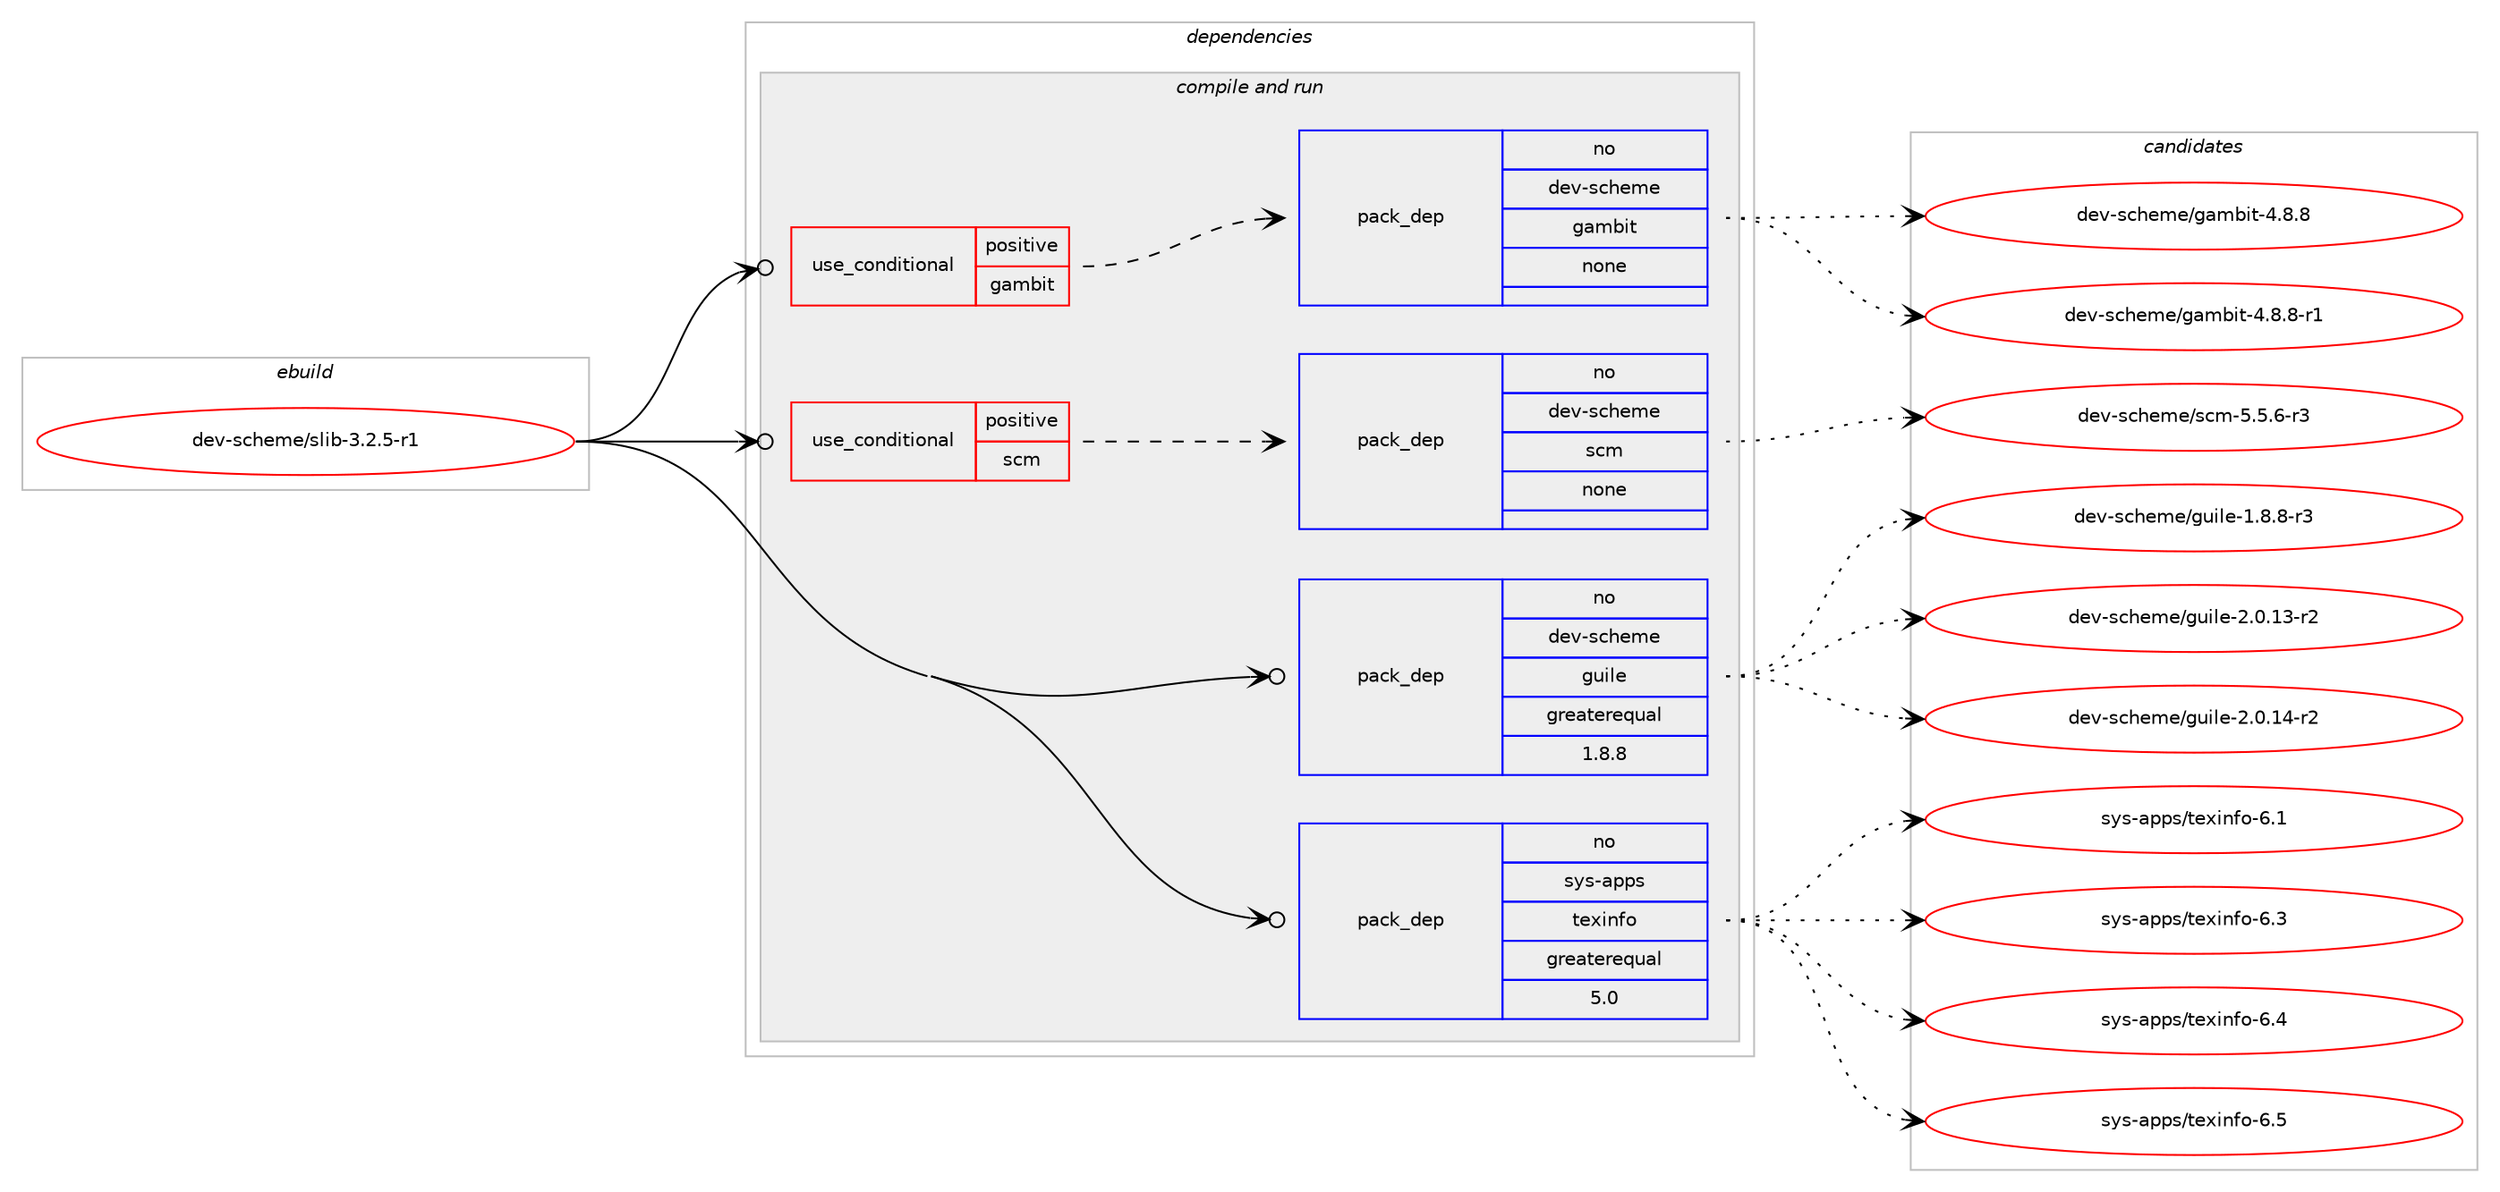 digraph prolog {

# *************
# Graph options
# *************

newrank=true;
concentrate=true;
compound=true;
graph [rankdir=LR,fontname=Helvetica,fontsize=10,ranksep=1.5];#, ranksep=2.5, nodesep=0.2];
edge  [arrowhead=vee];
node  [fontname=Helvetica,fontsize=10];

# **********
# The ebuild
# **********

subgraph cluster_leftcol {
color=gray;
rank=same;
label=<<i>ebuild</i>>;
id [label="dev-scheme/slib-3.2.5-r1", color=red, width=4, href="../dev-scheme/slib-3.2.5-r1.svg"];
}

# ****************
# The dependencies
# ****************

subgraph cluster_midcol {
color=gray;
label=<<i>dependencies</i>>;
subgraph cluster_compile {
fillcolor="#eeeeee";
style=filled;
label=<<i>compile</i>>;
}
subgraph cluster_compileandrun {
fillcolor="#eeeeee";
style=filled;
label=<<i>compile and run</i>>;
subgraph cond77059 {
dependency279064 [label=<<TABLE BORDER="0" CELLBORDER="1" CELLSPACING="0" CELLPADDING="4"><TR><TD ROWSPAN="3" CELLPADDING="10">use_conditional</TD></TR><TR><TD>positive</TD></TR><TR><TD>gambit</TD></TR></TABLE>>, shape=none, color=red];
subgraph pack197859 {
dependency279065 [label=<<TABLE BORDER="0" CELLBORDER="1" CELLSPACING="0" CELLPADDING="4" WIDTH="220"><TR><TD ROWSPAN="6" CELLPADDING="30">pack_dep</TD></TR><TR><TD WIDTH="110">no</TD></TR><TR><TD>dev-scheme</TD></TR><TR><TD>gambit</TD></TR><TR><TD>none</TD></TR><TR><TD></TD></TR></TABLE>>, shape=none, color=blue];
}
dependency279064:e -> dependency279065:w [weight=20,style="dashed",arrowhead="vee"];
}
id:e -> dependency279064:w [weight=20,style="solid",arrowhead="odotvee"];
subgraph cond77060 {
dependency279066 [label=<<TABLE BORDER="0" CELLBORDER="1" CELLSPACING="0" CELLPADDING="4"><TR><TD ROWSPAN="3" CELLPADDING="10">use_conditional</TD></TR><TR><TD>positive</TD></TR><TR><TD>scm</TD></TR></TABLE>>, shape=none, color=red];
subgraph pack197860 {
dependency279067 [label=<<TABLE BORDER="0" CELLBORDER="1" CELLSPACING="0" CELLPADDING="4" WIDTH="220"><TR><TD ROWSPAN="6" CELLPADDING="30">pack_dep</TD></TR><TR><TD WIDTH="110">no</TD></TR><TR><TD>dev-scheme</TD></TR><TR><TD>scm</TD></TR><TR><TD>none</TD></TR><TR><TD></TD></TR></TABLE>>, shape=none, color=blue];
}
dependency279066:e -> dependency279067:w [weight=20,style="dashed",arrowhead="vee"];
}
id:e -> dependency279066:w [weight=20,style="solid",arrowhead="odotvee"];
subgraph pack197861 {
dependency279068 [label=<<TABLE BORDER="0" CELLBORDER="1" CELLSPACING="0" CELLPADDING="4" WIDTH="220"><TR><TD ROWSPAN="6" CELLPADDING="30">pack_dep</TD></TR><TR><TD WIDTH="110">no</TD></TR><TR><TD>dev-scheme</TD></TR><TR><TD>guile</TD></TR><TR><TD>greaterequal</TD></TR><TR><TD>1.8.8</TD></TR></TABLE>>, shape=none, color=blue];
}
id:e -> dependency279068:w [weight=20,style="solid",arrowhead="odotvee"];
subgraph pack197862 {
dependency279069 [label=<<TABLE BORDER="0" CELLBORDER="1" CELLSPACING="0" CELLPADDING="4" WIDTH="220"><TR><TD ROWSPAN="6" CELLPADDING="30">pack_dep</TD></TR><TR><TD WIDTH="110">no</TD></TR><TR><TD>sys-apps</TD></TR><TR><TD>texinfo</TD></TR><TR><TD>greaterequal</TD></TR><TR><TD>5.0</TD></TR></TABLE>>, shape=none, color=blue];
}
id:e -> dependency279069:w [weight=20,style="solid",arrowhead="odotvee"];
}
subgraph cluster_run {
fillcolor="#eeeeee";
style=filled;
label=<<i>run</i>>;
}
}

# **************
# The candidates
# **************

subgraph cluster_choices {
rank=same;
color=gray;
label=<<i>candidates</i>>;

subgraph choice197859 {
color=black;
nodesep=1;
choice1001011184511599104101109101471039710998105116455246564656 [label="dev-scheme/gambit-4.8.8", color=red, width=4,href="../dev-scheme/gambit-4.8.8.svg"];
choice10010111845115991041011091014710397109981051164552465646564511449 [label="dev-scheme/gambit-4.8.8-r1", color=red, width=4,href="../dev-scheme/gambit-4.8.8-r1.svg"];
dependency279065:e -> choice1001011184511599104101109101471039710998105116455246564656:w [style=dotted,weight="100"];
dependency279065:e -> choice10010111845115991041011091014710397109981051164552465646564511449:w [style=dotted,weight="100"];
}
subgraph choice197860 {
color=black;
nodesep=1;
choice100101118451159910410110910147115991094553465346544511451 [label="dev-scheme/scm-5.5.6-r3", color=red, width=4,href="../dev-scheme/scm-5.5.6-r3.svg"];
dependency279067:e -> choice100101118451159910410110910147115991094553465346544511451:w [style=dotted,weight="100"];
}
subgraph choice197861 {
color=black;
nodesep=1;
choice1001011184511599104101109101471031171051081014549465646564511451 [label="dev-scheme/guile-1.8.8-r3", color=red, width=4,href="../dev-scheme/guile-1.8.8-r3.svg"];
choice100101118451159910410110910147103117105108101455046484649514511450 [label="dev-scheme/guile-2.0.13-r2", color=red, width=4,href="../dev-scheme/guile-2.0.13-r2.svg"];
choice100101118451159910410110910147103117105108101455046484649524511450 [label="dev-scheme/guile-2.0.14-r2", color=red, width=4,href="../dev-scheme/guile-2.0.14-r2.svg"];
dependency279068:e -> choice1001011184511599104101109101471031171051081014549465646564511451:w [style=dotted,weight="100"];
dependency279068:e -> choice100101118451159910410110910147103117105108101455046484649514511450:w [style=dotted,weight="100"];
dependency279068:e -> choice100101118451159910410110910147103117105108101455046484649524511450:w [style=dotted,weight="100"];
}
subgraph choice197862 {
color=black;
nodesep=1;
choice11512111545971121121154711610112010511010211145544649 [label="sys-apps/texinfo-6.1", color=red, width=4,href="../sys-apps/texinfo-6.1.svg"];
choice11512111545971121121154711610112010511010211145544651 [label="sys-apps/texinfo-6.3", color=red, width=4,href="../sys-apps/texinfo-6.3.svg"];
choice11512111545971121121154711610112010511010211145544652 [label="sys-apps/texinfo-6.4", color=red, width=4,href="../sys-apps/texinfo-6.4.svg"];
choice11512111545971121121154711610112010511010211145544653 [label="sys-apps/texinfo-6.5", color=red, width=4,href="../sys-apps/texinfo-6.5.svg"];
dependency279069:e -> choice11512111545971121121154711610112010511010211145544649:w [style=dotted,weight="100"];
dependency279069:e -> choice11512111545971121121154711610112010511010211145544651:w [style=dotted,weight="100"];
dependency279069:e -> choice11512111545971121121154711610112010511010211145544652:w [style=dotted,weight="100"];
dependency279069:e -> choice11512111545971121121154711610112010511010211145544653:w [style=dotted,weight="100"];
}
}

}
